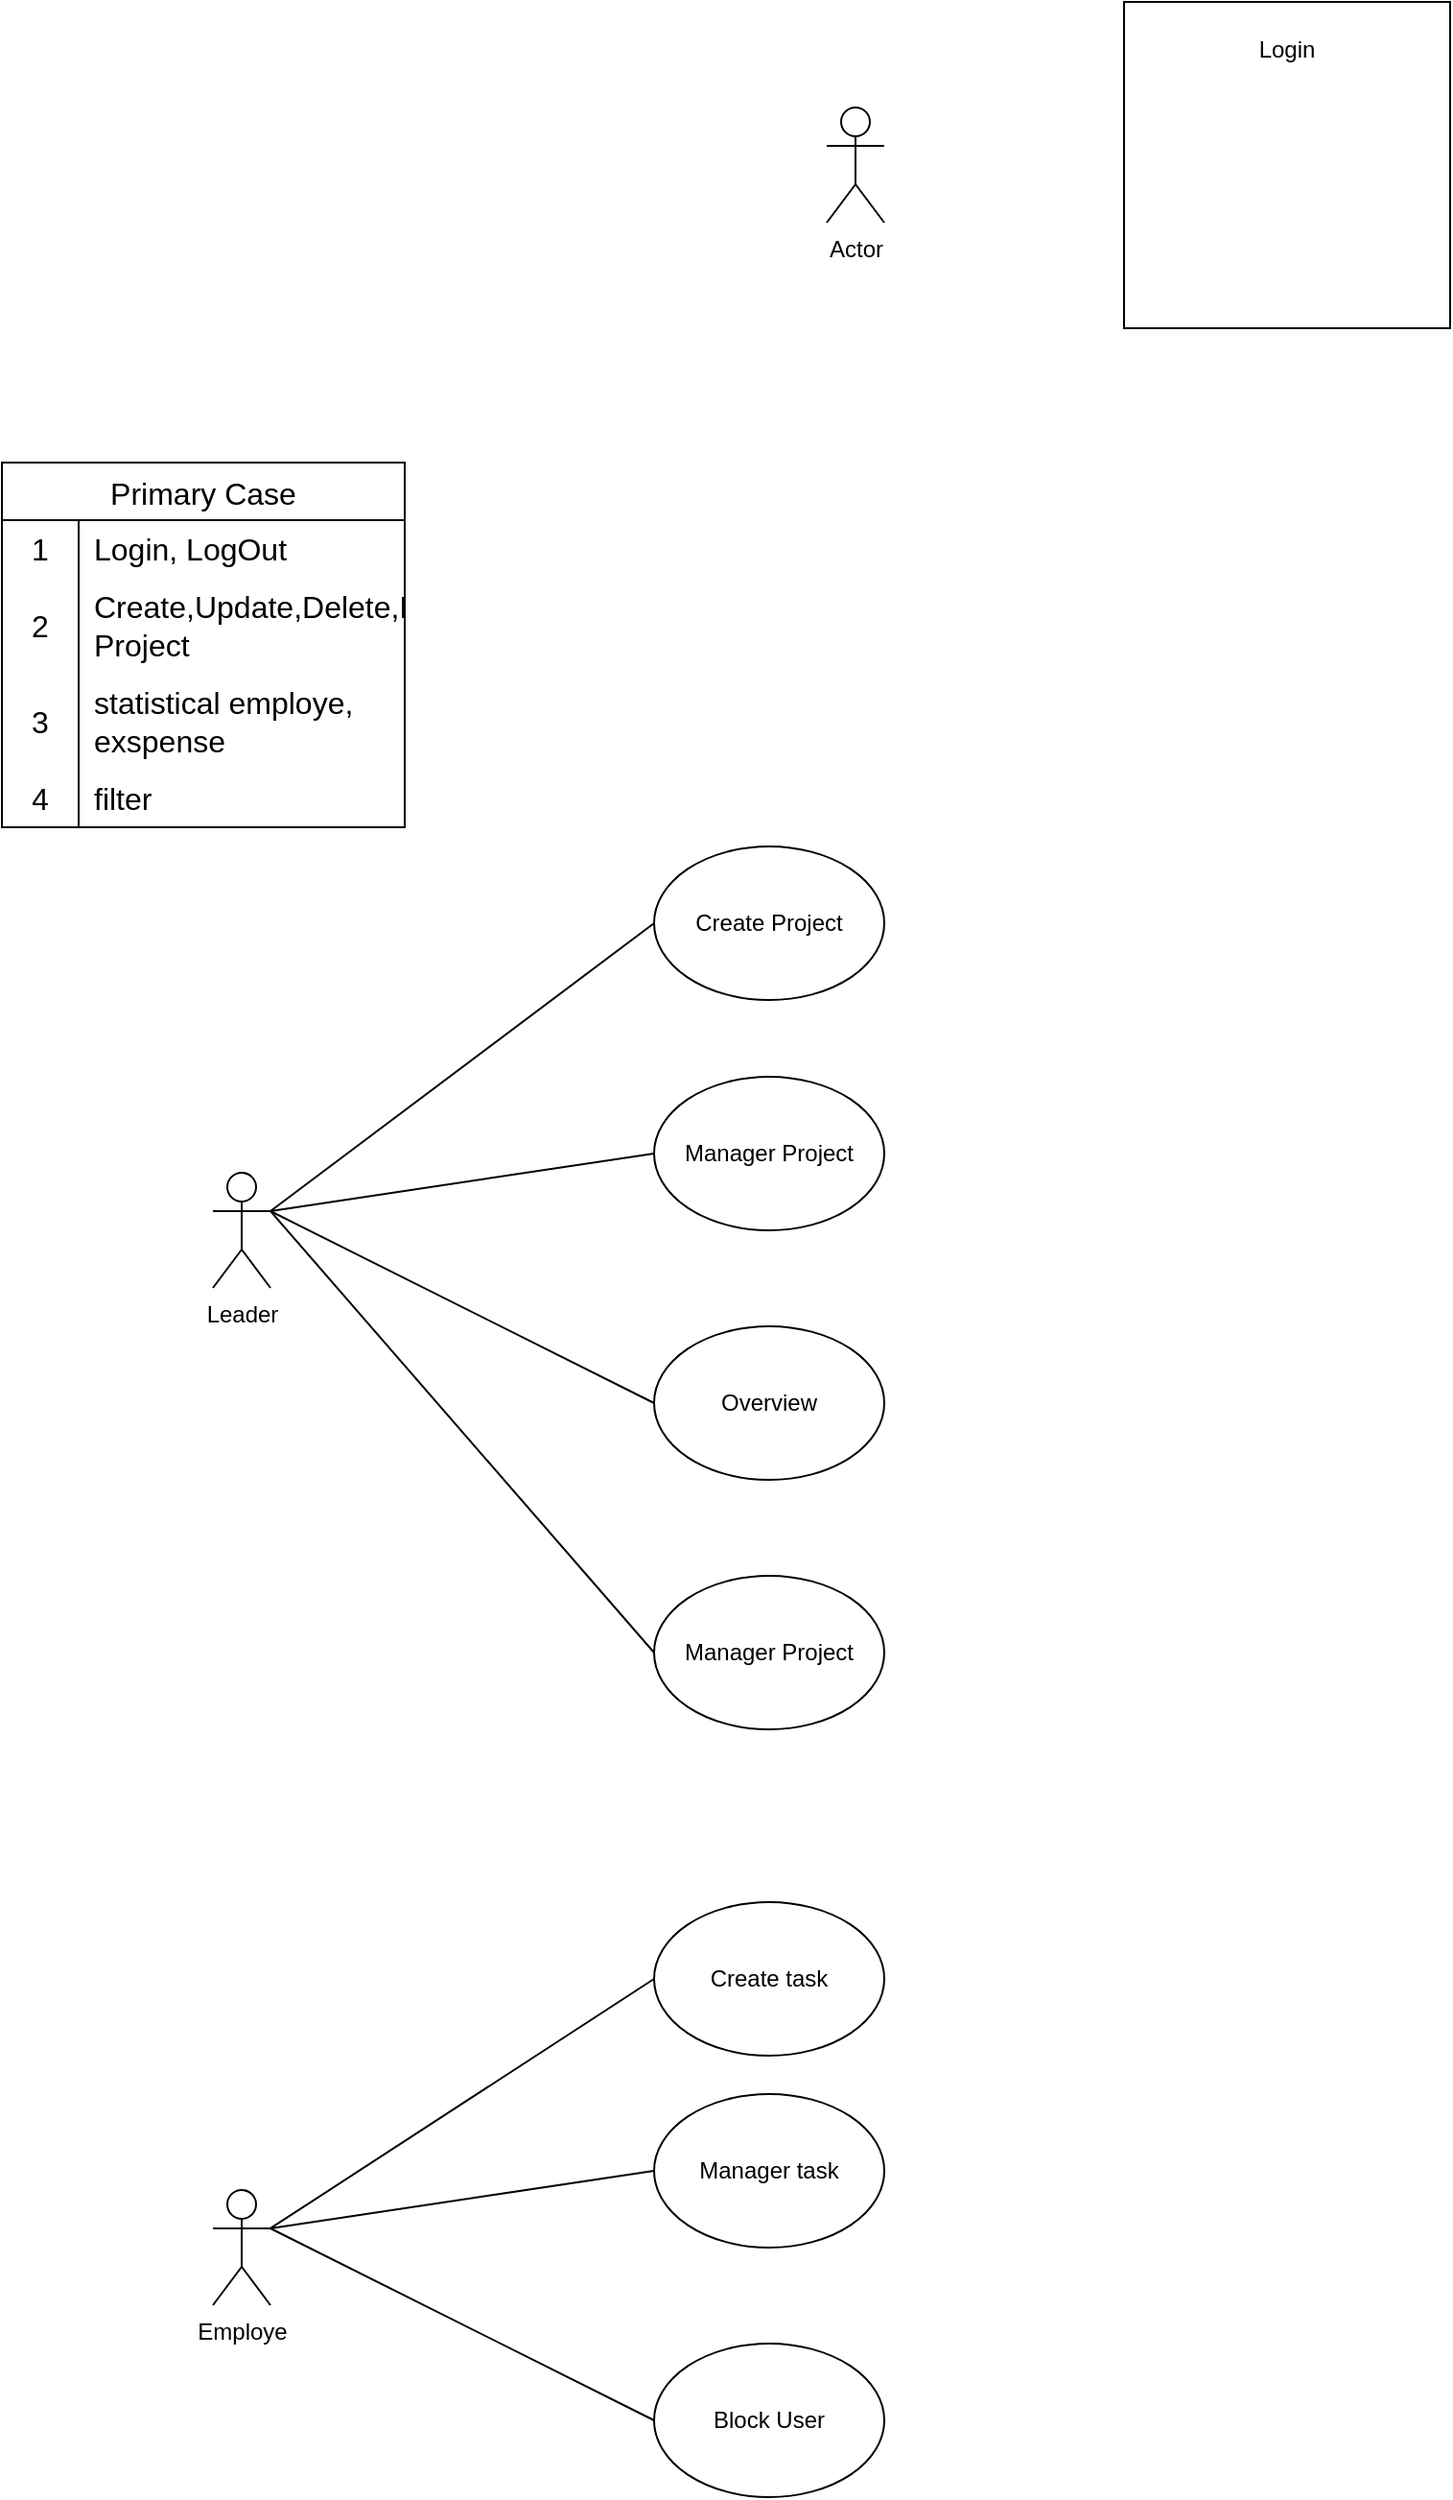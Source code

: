 <mxfile version="24.3.1" type="device">
  <diagram name="Trang-1" id="CFPXPpaIDIJWqtEYizQY">
    <mxGraphModel dx="765" dy="1611" grid="1" gridSize="10" guides="1" tooltips="1" connect="1" arrows="1" fold="1" page="1" pageScale="1" pageWidth="827" pageHeight="1169" math="0" shadow="0">
      <root>
        <mxCell id="0" />
        <mxCell id="1" parent="0" />
        <mxCell id="1fcEXj_k_hA1OHSKhbQ0-3" value="Primary Case" style="shape=table;startSize=30;container=1;collapsible=0;childLayout=tableLayout;fixedRows=1;rowLines=0;fontStyle=0;strokeColor=default;fontSize=16;" parent="1" vertex="1">
          <mxGeometry x="20" y="20" width="210" height="190" as="geometry" />
        </mxCell>
        <mxCell id="1fcEXj_k_hA1OHSKhbQ0-4" value="" style="shape=tableRow;horizontal=0;startSize=0;swimlaneHead=0;swimlaneBody=0;top=0;left=0;bottom=0;right=0;collapsible=0;dropTarget=0;fillColor=none;points=[[0,0.5],[1,0.5]];portConstraint=eastwest;strokeColor=inherit;fontSize=16;" parent="1fcEXj_k_hA1OHSKhbQ0-3" vertex="1">
          <mxGeometry y="30" width="210" height="30" as="geometry" />
        </mxCell>
        <mxCell id="1fcEXj_k_hA1OHSKhbQ0-5" value="1" style="shape=partialRectangle;html=1;whiteSpace=wrap;connectable=0;fillColor=none;top=0;left=0;bottom=0;right=0;overflow=hidden;pointerEvents=1;strokeColor=inherit;fontSize=16;" parent="1fcEXj_k_hA1OHSKhbQ0-4" vertex="1">
          <mxGeometry width="40" height="30" as="geometry">
            <mxRectangle width="40" height="30" as="alternateBounds" />
          </mxGeometry>
        </mxCell>
        <mxCell id="1fcEXj_k_hA1OHSKhbQ0-6" value="Login, LogOut" style="shape=partialRectangle;html=1;whiteSpace=wrap;connectable=0;fillColor=none;top=0;left=0;bottom=0;right=0;align=left;spacingLeft=6;overflow=hidden;strokeColor=inherit;fontSize=16;" parent="1fcEXj_k_hA1OHSKhbQ0-4" vertex="1">
          <mxGeometry x="40" width="170" height="30" as="geometry">
            <mxRectangle width="170" height="30" as="alternateBounds" />
          </mxGeometry>
        </mxCell>
        <mxCell id="1fcEXj_k_hA1OHSKhbQ0-7" value="" style="shape=tableRow;horizontal=0;startSize=0;swimlaneHead=0;swimlaneBody=0;top=0;left=0;bottom=0;right=0;collapsible=0;dropTarget=0;fillColor=none;points=[[0,0.5],[1,0.5]];portConstraint=eastwest;strokeColor=inherit;fontSize=16;" parent="1fcEXj_k_hA1OHSKhbQ0-3" vertex="1">
          <mxGeometry y="60" width="210" height="50" as="geometry" />
        </mxCell>
        <mxCell id="1fcEXj_k_hA1OHSKhbQ0-8" value="2" style="shape=partialRectangle;html=1;whiteSpace=wrap;connectable=0;fillColor=none;top=0;left=0;bottom=0;right=0;overflow=hidden;strokeColor=inherit;fontSize=16;" parent="1fcEXj_k_hA1OHSKhbQ0-7" vertex="1">
          <mxGeometry width="40" height="50" as="geometry">
            <mxRectangle width="40" height="50" as="alternateBounds" />
          </mxGeometry>
        </mxCell>
        <mxCell id="1fcEXj_k_hA1OHSKhbQ0-9" value="Create,Update,Delete,Read Project" style="shape=partialRectangle;html=1;whiteSpace=wrap;connectable=0;fillColor=none;top=0;left=0;bottom=0;right=0;align=left;spacingLeft=6;overflow=hidden;strokeColor=inherit;fontSize=16;" parent="1fcEXj_k_hA1OHSKhbQ0-7" vertex="1">
          <mxGeometry x="40" width="170" height="50" as="geometry">
            <mxRectangle width="170" height="50" as="alternateBounds" />
          </mxGeometry>
        </mxCell>
        <mxCell id="1fcEXj_k_hA1OHSKhbQ0-10" value="" style="shape=tableRow;horizontal=0;startSize=0;swimlaneHead=0;swimlaneBody=0;top=0;left=0;bottom=0;right=0;collapsible=0;dropTarget=0;fillColor=none;points=[[0,0.5],[1,0.5]];portConstraint=eastwest;strokeColor=inherit;fontSize=16;" parent="1fcEXj_k_hA1OHSKhbQ0-3" vertex="1">
          <mxGeometry y="110" width="210" height="50" as="geometry" />
        </mxCell>
        <mxCell id="1fcEXj_k_hA1OHSKhbQ0-11" value="3" style="shape=partialRectangle;html=1;whiteSpace=wrap;connectable=0;fillColor=none;top=0;left=0;bottom=0;right=0;overflow=hidden;strokeColor=inherit;fontSize=16;" parent="1fcEXj_k_hA1OHSKhbQ0-10" vertex="1">
          <mxGeometry width="40" height="50" as="geometry">
            <mxRectangle width="40" height="50" as="alternateBounds" />
          </mxGeometry>
        </mxCell>
        <mxCell id="1fcEXj_k_hA1OHSKhbQ0-12" value="statistical employe, exspense" style="shape=partialRectangle;html=1;whiteSpace=wrap;connectable=0;fillColor=none;top=0;left=0;bottom=0;right=0;align=left;spacingLeft=6;overflow=hidden;strokeColor=inherit;fontSize=16;" parent="1fcEXj_k_hA1OHSKhbQ0-10" vertex="1">
          <mxGeometry x="40" width="170" height="50" as="geometry">
            <mxRectangle width="170" height="50" as="alternateBounds" />
          </mxGeometry>
        </mxCell>
        <mxCell id="1fcEXj_k_hA1OHSKhbQ0-16" value="" style="shape=tableRow;horizontal=0;startSize=0;swimlaneHead=0;swimlaneBody=0;top=0;left=0;bottom=0;right=0;collapsible=0;dropTarget=0;fillColor=none;points=[[0,0.5],[1,0.5]];portConstraint=eastwest;strokeColor=inherit;fontSize=16;" parent="1fcEXj_k_hA1OHSKhbQ0-3" vertex="1">
          <mxGeometry y="160" width="210" height="30" as="geometry" />
        </mxCell>
        <mxCell id="1fcEXj_k_hA1OHSKhbQ0-17" value="4" style="shape=partialRectangle;html=1;whiteSpace=wrap;connectable=0;fillColor=none;top=0;left=0;bottom=0;right=0;overflow=hidden;strokeColor=inherit;fontSize=16;" parent="1fcEXj_k_hA1OHSKhbQ0-16" vertex="1">
          <mxGeometry width="40" height="30" as="geometry">
            <mxRectangle width="40" height="30" as="alternateBounds" />
          </mxGeometry>
        </mxCell>
        <mxCell id="1fcEXj_k_hA1OHSKhbQ0-18" value="filter" style="shape=partialRectangle;html=1;whiteSpace=wrap;connectable=0;fillColor=none;top=0;left=0;bottom=0;right=0;align=left;spacingLeft=6;overflow=hidden;strokeColor=inherit;fontSize=16;" parent="1fcEXj_k_hA1OHSKhbQ0-16" vertex="1">
          <mxGeometry x="40" width="170" height="30" as="geometry">
            <mxRectangle width="170" height="30" as="alternateBounds" />
          </mxGeometry>
        </mxCell>
        <mxCell id="1fcEXj_k_hA1OHSKhbQ0-22" value="Leader" style="shape=umlActor;verticalLabelPosition=bottom;verticalAlign=top;html=1;outlineConnect=0;" parent="1" vertex="1">
          <mxGeometry x="130" y="390" width="30" height="60" as="geometry" />
        </mxCell>
        <mxCell id="1fcEXj_k_hA1OHSKhbQ0-24" value="" style="endArrow=none;html=1;rounded=0;exitX=1;exitY=0.333;exitDx=0;exitDy=0;exitPerimeter=0;entryX=0;entryY=0.5;entryDx=0;entryDy=0;" parent="1" source="1fcEXj_k_hA1OHSKhbQ0-22" target="1fcEXj_k_hA1OHSKhbQ0-25" edge="1">
          <mxGeometry width="50" height="50" relative="1" as="geometry">
            <mxPoint x="210" y="390" as="sourcePoint" />
            <mxPoint x="320" y="280" as="targetPoint" />
          </mxGeometry>
        </mxCell>
        <mxCell id="1fcEXj_k_hA1OHSKhbQ0-25" value="Create Project" style="ellipse;whiteSpace=wrap;html=1;" parent="1" vertex="1">
          <mxGeometry x="360" y="220" width="120" height="80" as="geometry" />
        </mxCell>
        <mxCell id="1fcEXj_k_hA1OHSKhbQ0-26" value="" style="endArrow=none;html=1;rounded=0;exitX=1;exitY=0.333;exitDx=0;exitDy=0;exitPerimeter=0;entryX=0;entryY=0.5;entryDx=0;entryDy=0;" parent="1" source="1fcEXj_k_hA1OHSKhbQ0-22" target="1fcEXj_k_hA1OHSKhbQ0-27" edge="1">
          <mxGeometry width="50" height="50" relative="1" as="geometry">
            <mxPoint x="190" y="520" as="sourcePoint" />
            <mxPoint x="350" y="390" as="targetPoint" />
          </mxGeometry>
        </mxCell>
        <mxCell id="1fcEXj_k_hA1OHSKhbQ0-27" value="Manager Project" style="ellipse;whiteSpace=wrap;html=1;" parent="1" vertex="1">
          <mxGeometry x="360" y="340" width="120" height="80" as="geometry" />
        </mxCell>
        <mxCell id="1fcEXj_k_hA1OHSKhbQ0-28" value="" style="endArrow=none;html=1;rounded=0;entryX=0;entryY=0.5;entryDx=0;entryDy=0;" parent="1" target="1fcEXj_k_hA1OHSKhbQ0-29" edge="1">
          <mxGeometry width="50" height="50" relative="1" as="geometry">
            <mxPoint x="160" y="410" as="sourcePoint" />
            <mxPoint x="340" y="500" as="targetPoint" />
          </mxGeometry>
        </mxCell>
        <mxCell id="1fcEXj_k_hA1OHSKhbQ0-29" value="Overview&lt;span style=&quot;color: rgba(0, 0, 0, 0); font-family: monospace; font-size: 0px; text-align: start; text-wrap: nowrap;&quot;&gt;%3CmxGraphModel%3E%3Croot%3E%3CmxCell%20id%3D%220%22%2F%3E%3CmxCell%20id%3D%221%22%20parent%3D%220%22%2F%3E%3CmxCell%20id%3D%222%22%20value%3D%22%22%20style%3D%22endArrow%3Dnone%3Bhtml%3D1%3Brounded%3D0%3BexitX%3D1%3BexitY%3D0.333%3BexitDx%3D0%3BexitDy%3D0%3BexitPerimeter%3D0%3BentryX%3D0%3BentryY%3D0.5%3BentryDx%3D0%3BentryDy%3D0%3B%22%20edge%3D%221%22%20target%3D%223%22%20parent%3D%221%22%3E%3CmxGeometry%20width%3D%2250%22%20height%3D%2250%22%20relative%3D%221%22%20as%3D%22geometry%22%3E%3CmxPoint%20x%3D%22160%22%20y%3D%22410%22%20as%3D%22sourcePoint%22%2F%3E%3CmxPoint%20x%3D%22350%22%20y%3D%22390%22%20as%3D%22targetPoint%22%2F%3E%3C%2FmxGeometry%3E%3C%2FmxCell%3E%3CmxCell%20id%3D%223%22%20value%3D%22Manager%20Project%22%20style%3D%22ellipse%3BwhiteSpace%3Dwrap%3Bhtml%3D1%3B%22%20vertex%3D%221%22%20parent%3D%221%22%3E%3CmxGeometry%20x%3D%22360%22%20y%3D%22340%22%20width%3D%22120%22%20height%3D%2280%22%20as%3D%22geometry%22%2F%3E%3C%2FmxCell%3E%3C%2Froot%3E%3C%2FmxGraphModel%3E&lt;/span&gt;" style="ellipse;whiteSpace=wrap;html=1;" parent="1" vertex="1">
          <mxGeometry x="360" y="470" width="120" height="80" as="geometry" />
        </mxCell>
        <mxCell id="1fcEXj_k_hA1OHSKhbQ0-30" value="" style="endArrow=none;html=1;rounded=0;exitX=1;exitY=0.333;exitDx=0;exitDy=0;exitPerimeter=0;entryX=0;entryY=0.5;entryDx=0;entryDy=0;" parent="1" source="1fcEXj_k_hA1OHSKhbQ0-22" target="1fcEXj_k_hA1OHSKhbQ0-31" edge="1">
          <mxGeometry width="50" height="50" relative="1" as="geometry">
            <mxPoint x="160" y="670" as="sourcePoint" />
            <mxPoint x="350" y="650" as="targetPoint" />
          </mxGeometry>
        </mxCell>
        <mxCell id="1fcEXj_k_hA1OHSKhbQ0-31" value="Manager Project" style="ellipse;whiteSpace=wrap;html=1;" parent="1" vertex="1">
          <mxGeometry x="360" y="600" width="120" height="80" as="geometry" />
        </mxCell>
        <mxCell id="1fcEXj_k_hA1OHSKhbQ0-32" value="Employe" style="shape=umlActor;verticalLabelPosition=bottom;verticalAlign=top;html=1;outlineConnect=0;" parent="1" vertex="1">
          <mxGeometry x="130" y="920" width="30" height="60" as="geometry" />
        </mxCell>
        <mxCell id="1fcEXj_k_hA1OHSKhbQ0-33" value="" style="endArrow=none;html=1;rounded=0;exitX=1;exitY=0.333;exitDx=0;exitDy=0;exitPerimeter=0;entryX=0;entryY=0.5;entryDx=0;entryDy=0;" parent="1" source="1fcEXj_k_hA1OHSKhbQ0-32" target="1fcEXj_k_hA1OHSKhbQ0-40" edge="1">
          <mxGeometry width="50" height="50" relative="1" as="geometry">
            <mxPoint x="210" y="920" as="sourcePoint" />
            <mxPoint x="360" y="790" as="targetPoint" />
          </mxGeometry>
        </mxCell>
        <mxCell id="1fcEXj_k_hA1OHSKhbQ0-34" value="" style="endArrow=none;html=1;rounded=0;exitX=1;exitY=0.333;exitDx=0;exitDy=0;exitPerimeter=0;entryX=0;entryY=0.5;entryDx=0;entryDy=0;" parent="1" source="1fcEXj_k_hA1OHSKhbQ0-32" target="1fcEXj_k_hA1OHSKhbQ0-35" edge="1">
          <mxGeometry width="50" height="50" relative="1" as="geometry">
            <mxPoint x="190" y="1050" as="sourcePoint" />
            <mxPoint x="350" y="920" as="targetPoint" />
          </mxGeometry>
        </mxCell>
        <mxCell id="1fcEXj_k_hA1OHSKhbQ0-35" value="Manager task" style="ellipse;whiteSpace=wrap;html=1;" parent="1" vertex="1">
          <mxGeometry x="360" y="870" width="120" height="80" as="geometry" />
        </mxCell>
        <mxCell id="1fcEXj_k_hA1OHSKhbQ0-36" value="" style="endArrow=none;html=1;rounded=0;entryX=0;entryY=0.5;entryDx=0;entryDy=0;" parent="1" target="1fcEXj_k_hA1OHSKhbQ0-37" edge="1">
          <mxGeometry width="50" height="50" relative="1" as="geometry">
            <mxPoint x="160" y="940" as="sourcePoint" />
            <mxPoint x="340" y="1030" as="targetPoint" />
          </mxGeometry>
        </mxCell>
        <mxCell id="1fcEXj_k_hA1OHSKhbQ0-37" value="Block User" style="ellipse;whiteSpace=wrap;html=1;" parent="1" vertex="1">
          <mxGeometry x="360" y="1000" width="120" height="80" as="geometry" />
        </mxCell>
        <mxCell id="1fcEXj_k_hA1OHSKhbQ0-40" value="Create task" style="ellipse;whiteSpace=wrap;html=1;" parent="1" vertex="1">
          <mxGeometry x="360" y="770" width="120" height="80" as="geometry" />
        </mxCell>
        <mxCell id="3xw9u6kDH6k4yoHnpFaJ-1" value="" style="whiteSpace=wrap;html=1;aspect=fixed;" vertex="1" parent="1">
          <mxGeometry x="605" y="-220" width="170" height="170" as="geometry" />
        </mxCell>
        <mxCell id="3xw9u6kDH6k4yoHnpFaJ-2" value="Login" style="text;html=1;align=center;verticalAlign=middle;whiteSpace=wrap;rounded=0;" vertex="1" parent="1">
          <mxGeometry x="660" y="-210" width="60" height="30" as="geometry" />
        </mxCell>
        <mxCell id="3xw9u6kDH6k4yoHnpFaJ-3" value="Actor" style="shape=umlActor;verticalLabelPosition=bottom;verticalAlign=top;html=1;outlineConnect=0;" vertex="1" parent="1">
          <mxGeometry x="450" y="-165" width="30" height="60" as="geometry" />
        </mxCell>
      </root>
    </mxGraphModel>
  </diagram>
</mxfile>
